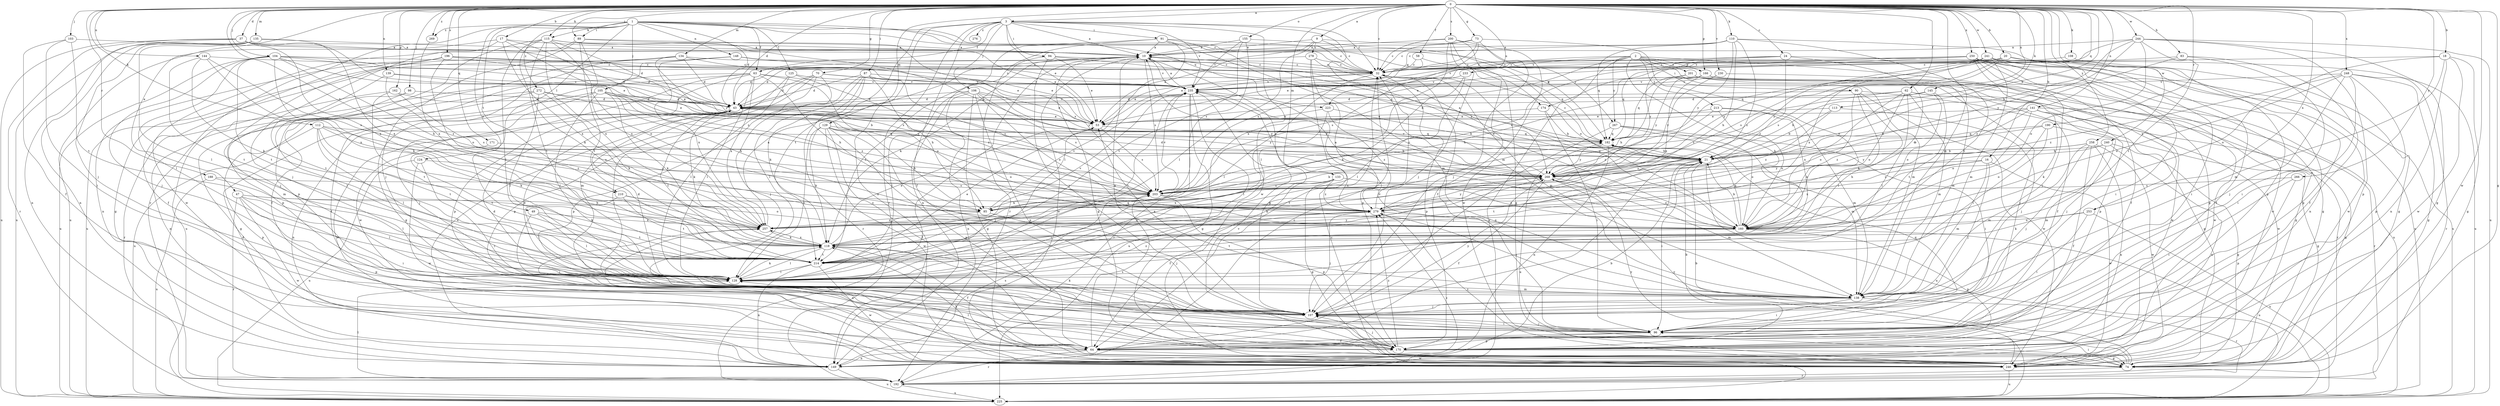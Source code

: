 strict digraph  {
0;
1;
2;
3;
9;
10;
16;
17;
18;
20;
21;
24;
32;
37;
43;
47;
49;
53;
58;
62;
63;
64;
70;
73;
74;
83;
85;
87;
89;
90;
91;
94;
96;
98;
103;
104;
105;
106;
107;
108;
110;
112;
113;
115;
118;
124;
125;
128;
129;
133;
134;
135;
138;
139;
141;
144;
145;
148;
149;
155;
160;
162;
166;
170;
171;
174;
182;
188;
190;
192;
196;
200;
201;
203;
210;
213;
214;
223;
225;
230;
233;
235;
240;
241;
244;
246;
248;
250;
253;
257;
258;
266;
267;
268;
269;
272;
276;
278;
279;
0 -> 3  [label=a];
0 -> 9  [label=a];
0 -> 16  [label=b];
0 -> 17  [label=b];
0 -> 18  [label=b];
0 -> 20  [label=b];
0 -> 21  [label=b];
0 -> 24  [label=c];
0 -> 32  [label=c];
0 -> 37  [label=d];
0 -> 43  [label=d];
0 -> 47  [label=e];
0 -> 58  [label=f];
0 -> 62  [label=f];
0 -> 70  [label=g];
0 -> 73  [label=g];
0 -> 74  [label=g];
0 -> 83  [label=h];
0 -> 87  [label=i];
0 -> 89  [label=i];
0 -> 98  [label=j];
0 -> 103  [label=j];
0 -> 104  [label=j];
0 -> 108  [label=k];
0 -> 110  [label=k];
0 -> 112  [label=k];
0 -> 113  [label=k];
0 -> 115  [label=k];
0 -> 129  [label=m];
0 -> 133  [label=m];
0 -> 134  [label=m];
0 -> 135  [label=m];
0 -> 138  [label=m];
0 -> 139  [label=n];
0 -> 141  [label=n];
0 -> 144  [label=n];
0 -> 145  [label=n];
0 -> 155  [label=o];
0 -> 162  [label=p];
0 -> 166  [label=p];
0 -> 171  [label=q];
0 -> 174  [label=q];
0 -> 188  [label=r];
0 -> 190  [label=r];
0 -> 196  [label=s];
0 -> 200  [label=s];
0 -> 210  [label=t];
0 -> 223  [label=u];
0 -> 230  [label=v];
0 -> 240  [label=w];
0 -> 241  [label=w];
0 -> 244  [label=w];
0 -> 246  [label=w];
0 -> 248  [label=x];
0 -> 250  [label=x];
0 -> 253  [label=x];
0 -> 258  [label=y];
0 -> 266  [label=y];
0 -> 269  [label=z];
1 -> 32  [label=c];
1 -> 43  [label=d];
1 -> 49  [label=e];
1 -> 63  [label=f];
1 -> 89  [label=i];
1 -> 105  [label=j];
1 -> 115  [label=k];
1 -> 124  [label=l];
1 -> 125  [label=l];
1 -> 148  [label=n];
1 -> 174  [label=q];
1 -> 182  [label=q];
1 -> 192  [label=r];
1 -> 210  [label=t];
1 -> 223  [label=u];
1 -> 269  [label=z];
1 -> 272  [label=z];
2 -> 53  [label=e];
2 -> 90  [label=i];
2 -> 118  [label=k];
2 -> 138  [label=m];
2 -> 166  [label=p];
2 -> 192  [label=r];
2 -> 201  [label=s];
2 -> 203  [label=s];
2 -> 213  [label=t];
2 -> 233  [label=v];
2 -> 253  [label=x];
2 -> 267  [label=y];
3 -> 10  [label=a];
3 -> 32  [label=c];
3 -> 53  [label=e];
3 -> 63  [label=f];
3 -> 64  [label=f];
3 -> 91  [label=i];
3 -> 94  [label=i];
3 -> 106  [label=j];
3 -> 138  [label=m];
3 -> 149  [label=n];
3 -> 192  [label=r];
3 -> 214  [label=t];
3 -> 235  [label=v];
3 -> 246  [label=w];
3 -> 276  [label=z];
9 -> 10  [label=a];
9 -> 32  [label=c];
9 -> 53  [label=e];
9 -> 128  [label=l];
9 -> 267  [label=y];
9 -> 278  [label=z];
10 -> 32  [label=c];
10 -> 43  [label=d];
10 -> 74  [label=g];
10 -> 118  [label=k];
10 -> 128  [label=l];
10 -> 203  [label=s];
10 -> 235  [label=v];
10 -> 246  [label=w];
10 -> 279  [label=z];
16 -> 107  [label=j];
16 -> 138  [label=m];
16 -> 203  [label=s];
16 -> 246  [label=w];
16 -> 257  [label=x];
16 -> 268  [label=y];
17 -> 10  [label=a];
17 -> 107  [label=j];
17 -> 203  [label=s];
17 -> 225  [label=u];
17 -> 257  [label=x];
17 -> 279  [label=z];
18 -> 32  [label=c];
18 -> 74  [label=g];
18 -> 138  [label=m];
18 -> 149  [label=n];
18 -> 160  [label=o];
18 -> 246  [label=w];
20 -> 32  [label=c];
20 -> 64  [label=f];
20 -> 96  [label=i];
20 -> 170  [label=p];
20 -> 182  [label=q];
20 -> 203  [label=s];
20 -> 235  [label=v];
20 -> 246  [label=w];
20 -> 268  [label=y];
21 -> 10  [label=a];
21 -> 43  [label=d];
21 -> 96  [label=i];
21 -> 107  [label=j];
21 -> 214  [label=t];
21 -> 225  [label=u];
21 -> 268  [label=y];
24 -> 32  [label=c];
24 -> 53  [label=e];
24 -> 160  [label=o];
24 -> 182  [label=q];
24 -> 225  [label=u];
24 -> 279  [label=z];
32 -> 10  [label=a];
32 -> 53  [label=e];
32 -> 96  [label=i];
32 -> 128  [label=l];
32 -> 138  [label=m];
32 -> 160  [label=o];
32 -> 170  [label=p];
32 -> 235  [label=v];
37 -> 10  [label=a];
37 -> 43  [label=d];
37 -> 53  [label=e];
37 -> 149  [label=n];
37 -> 192  [label=r];
37 -> 225  [label=u];
37 -> 257  [label=x];
43 -> 53  [label=e];
43 -> 118  [label=k];
43 -> 149  [label=n];
43 -> 214  [label=t];
43 -> 235  [label=v];
43 -> 246  [label=w];
43 -> 268  [label=y];
47 -> 85  [label=h];
47 -> 96  [label=i];
47 -> 118  [label=k];
47 -> 128  [label=l];
47 -> 170  [label=p];
47 -> 192  [label=r];
47 -> 246  [label=w];
49 -> 96  [label=i];
49 -> 128  [label=l];
49 -> 214  [label=t];
49 -> 257  [label=x];
53 -> 182  [label=q];
53 -> 203  [label=s];
58 -> 32  [label=c];
58 -> 53  [label=e];
58 -> 182  [label=q];
62 -> 43  [label=d];
62 -> 128  [label=l];
62 -> 138  [label=m];
62 -> 160  [label=o];
62 -> 192  [label=r];
62 -> 203  [label=s];
62 -> 246  [label=w];
62 -> 257  [label=x];
63 -> 64  [label=f];
63 -> 74  [label=g];
63 -> 85  [label=h];
63 -> 128  [label=l];
63 -> 160  [label=o];
63 -> 170  [label=p];
63 -> 235  [label=v];
63 -> 246  [label=w];
63 -> 257  [label=x];
64 -> 128  [label=l];
64 -> 149  [label=n];
64 -> 192  [label=r];
64 -> 203  [label=s];
64 -> 246  [label=w];
70 -> 43  [label=d];
70 -> 96  [label=i];
70 -> 107  [label=j];
70 -> 149  [label=n];
70 -> 170  [label=p];
70 -> 203  [label=s];
70 -> 235  [label=v];
73 -> 10  [label=a];
73 -> 32  [label=c];
73 -> 107  [label=j];
73 -> 160  [label=o];
73 -> 203  [label=s];
73 -> 257  [label=x];
74 -> 21  [label=b];
74 -> 96  [label=i];
74 -> 118  [label=k];
74 -> 192  [label=r];
74 -> 235  [label=v];
74 -> 257  [label=x];
74 -> 268  [label=y];
83 -> 32  [label=c];
83 -> 64  [label=f];
83 -> 96  [label=i];
83 -> 279  [label=z];
85 -> 107  [label=j];
85 -> 235  [label=v];
85 -> 257  [label=x];
87 -> 43  [label=d];
87 -> 85  [label=h];
87 -> 118  [label=k];
87 -> 128  [label=l];
87 -> 170  [label=p];
87 -> 192  [label=r];
87 -> 235  [label=v];
87 -> 268  [label=y];
89 -> 10  [label=a];
89 -> 107  [label=j];
89 -> 203  [label=s];
89 -> 214  [label=t];
89 -> 246  [label=w];
89 -> 257  [label=x];
90 -> 43  [label=d];
90 -> 74  [label=g];
90 -> 118  [label=k];
90 -> 128  [label=l];
90 -> 160  [label=o];
90 -> 246  [label=w];
91 -> 10  [label=a];
91 -> 32  [label=c];
91 -> 128  [label=l];
91 -> 138  [label=m];
91 -> 149  [label=n];
91 -> 160  [label=o];
91 -> 192  [label=r];
94 -> 21  [label=b];
94 -> 32  [label=c];
94 -> 53  [label=e];
94 -> 107  [label=j];
94 -> 214  [label=t];
96 -> 64  [label=f];
96 -> 107  [label=j];
96 -> 118  [label=k];
96 -> 170  [label=p];
96 -> 182  [label=q];
98 -> 43  [label=d];
98 -> 128  [label=l];
98 -> 138  [label=m];
103 -> 10  [label=a];
103 -> 64  [label=f];
103 -> 96  [label=i];
103 -> 214  [label=t];
104 -> 32  [label=c];
104 -> 43  [label=d];
104 -> 53  [label=e];
104 -> 85  [label=h];
104 -> 107  [label=j];
104 -> 118  [label=k];
104 -> 128  [label=l];
104 -> 214  [label=t];
104 -> 225  [label=u];
104 -> 235  [label=v];
105 -> 21  [label=b];
105 -> 43  [label=d];
105 -> 53  [label=e];
105 -> 85  [label=h];
105 -> 107  [label=j];
105 -> 118  [label=k];
105 -> 128  [label=l];
105 -> 225  [label=u];
105 -> 279  [label=z];
106 -> 43  [label=d];
106 -> 53  [label=e];
106 -> 74  [label=g];
106 -> 128  [label=l];
106 -> 149  [label=n];
106 -> 160  [label=o];
106 -> 170  [label=p];
106 -> 203  [label=s];
106 -> 268  [label=y];
107 -> 10  [label=a];
107 -> 43  [label=d];
107 -> 96  [label=i];
107 -> 118  [label=k];
107 -> 268  [label=y];
108 -> 32  [label=c];
108 -> 74  [label=g];
110 -> 10  [label=a];
110 -> 32  [label=c];
110 -> 85  [label=h];
110 -> 170  [label=p];
110 -> 182  [label=q];
110 -> 214  [label=t];
110 -> 268  [label=y];
110 -> 279  [label=z];
112 -> 118  [label=k];
112 -> 128  [label=l];
112 -> 170  [label=p];
112 -> 182  [label=q];
112 -> 203  [label=s];
112 -> 214  [label=t];
112 -> 279  [label=z];
113 -> 21  [label=b];
113 -> 53  [label=e];
113 -> 107  [label=j];
113 -> 279  [label=z];
115 -> 10  [label=a];
115 -> 21  [label=b];
115 -> 53  [label=e];
115 -> 118  [label=k];
115 -> 128  [label=l];
115 -> 160  [label=o];
115 -> 170  [label=p];
115 -> 214  [label=t];
115 -> 257  [label=x];
115 -> 268  [label=y];
118 -> 53  [label=e];
118 -> 64  [label=f];
118 -> 128  [label=l];
118 -> 214  [label=t];
118 -> 235  [label=v];
118 -> 257  [label=x];
124 -> 96  [label=i];
124 -> 225  [label=u];
124 -> 246  [label=w];
124 -> 268  [label=y];
125 -> 128  [label=l];
125 -> 138  [label=m];
125 -> 235  [label=v];
125 -> 279  [label=z];
128 -> 43  [label=d];
128 -> 118  [label=k];
128 -> 138  [label=m];
128 -> 279  [label=z];
129 -> 64  [label=f];
129 -> 85  [label=h];
129 -> 107  [label=j];
129 -> 118  [label=k];
129 -> 128  [label=l];
129 -> 160  [label=o];
129 -> 170  [label=p];
129 -> 182  [label=q];
129 -> 246  [label=w];
133 -> 64  [label=f];
133 -> 74  [label=g];
133 -> 160  [label=o];
133 -> 203  [label=s];
133 -> 257  [label=x];
133 -> 279  [label=z];
134 -> 32  [label=c];
134 -> 43  [label=d];
134 -> 53  [label=e];
134 -> 74  [label=g];
134 -> 170  [label=p];
134 -> 203  [label=s];
134 -> 225  [label=u];
135 -> 10  [label=a];
135 -> 107  [label=j];
135 -> 128  [label=l];
135 -> 149  [label=n];
135 -> 225  [label=u];
135 -> 257  [label=x];
138 -> 43  [label=d];
138 -> 53  [label=e];
138 -> 96  [label=i];
138 -> 107  [label=j];
138 -> 192  [label=r];
138 -> 235  [label=v];
138 -> 279  [label=z];
139 -> 53  [label=e];
139 -> 203  [label=s];
139 -> 214  [label=t];
139 -> 235  [label=v];
141 -> 21  [label=b];
141 -> 53  [label=e];
141 -> 74  [label=g];
141 -> 107  [label=j];
141 -> 118  [label=k];
141 -> 160  [label=o];
141 -> 192  [label=r];
141 -> 279  [label=z];
144 -> 32  [label=c];
144 -> 118  [label=k];
144 -> 203  [label=s];
144 -> 214  [label=t];
144 -> 257  [label=x];
145 -> 21  [label=b];
145 -> 43  [label=d];
145 -> 160  [label=o];
145 -> 214  [label=t];
148 -> 32  [label=c];
148 -> 64  [label=f];
148 -> 182  [label=q];
148 -> 225  [label=u];
148 -> 257  [label=x];
149 -> 21  [label=b];
149 -> 32  [label=c];
149 -> 43  [label=d];
149 -> 203  [label=s];
149 -> 225  [label=u];
155 -> 10  [label=a];
155 -> 160  [label=o];
155 -> 203  [label=s];
155 -> 214  [label=t];
155 -> 235  [label=v];
160 -> 10  [label=a];
160 -> 21  [label=b];
160 -> 170  [label=p];
160 -> 182  [label=q];
160 -> 214  [label=t];
160 -> 225  [label=u];
162 -> 43  [label=d];
162 -> 192  [label=r];
162 -> 203  [label=s];
162 -> 214  [label=t];
166 -> 85  [label=h];
166 -> 138  [label=m];
166 -> 170  [label=p];
166 -> 182  [label=q];
166 -> 225  [label=u];
166 -> 235  [label=v];
166 -> 257  [label=x];
166 -> 268  [label=y];
170 -> 21  [label=b];
170 -> 74  [label=g];
170 -> 107  [label=j];
170 -> 279  [label=z];
171 -> 21  [label=b];
171 -> 214  [label=t];
174 -> 21  [label=b];
174 -> 53  [label=e];
174 -> 96  [label=i];
182 -> 21  [label=b];
182 -> 32  [label=c];
182 -> 149  [label=n];
182 -> 225  [label=u];
182 -> 268  [label=y];
188 -> 128  [label=l];
188 -> 203  [label=s];
188 -> 225  [label=u];
190 -> 21  [label=b];
190 -> 74  [label=g];
190 -> 128  [label=l];
190 -> 160  [label=o];
190 -> 182  [label=q];
192 -> 128  [label=l];
192 -> 225  [label=u];
192 -> 279  [label=z];
196 -> 32  [label=c];
196 -> 43  [label=d];
196 -> 53  [label=e];
196 -> 64  [label=f];
196 -> 107  [label=j];
196 -> 149  [label=n];
196 -> 160  [label=o];
200 -> 10  [label=a];
200 -> 32  [label=c];
200 -> 64  [label=f];
200 -> 74  [label=g];
200 -> 107  [label=j];
200 -> 128  [label=l];
200 -> 246  [label=w];
201 -> 64  [label=f];
201 -> 74  [label=g];
201 -> 85  [label=h];
201 -> 96  [label=i];
201 -> 235  [label=v];
201 -> 246  [label=w];
203 -> 21  [label=b];
203 -> 85  [label=h];
203 -> 170  [label=p];
203 -> 235  [label=v];
203 -> 279  [label=z];
210 -> 128  [label=l];
210 -> 160  [label=o];
210 -> 214  [label=t];
210 -> 279  [label=z];
213 -> 53  [label=e];
213 -> 118  [label=k];
213 -> 138  [label=m];
213 -> 160  [label=o];
213 -> 279  [label=z];
214 -> 53  [label=e];
214 -> 128  [label=l];
214 -> 149  [label=n];
214 -> 182  [label=q];
214 -> 246  [label=w];
214 -> 268  [label=y];
223 -> 21  [label=b];
223 -> 53  [label=e];
223 -> 128  [label=l];
223 -> 279  [label=z];
225 -> 32  [label=c];
230 -> 235  [label=v];
230 -> 246  [label=w];
230 -> 268  [label=y];
233 -> 118  [label=k];
233 -> 128  [label=l];
233 -> 235  [label=v];
235 -> 10  [label=a];
235 -> 43  [label=d];
235 -> 74  [label=g];
235 -> 107  [label=j];
235 -> 128  [label=l];
235 -> 192  [label=r];
235 -> 225  [label=u];
240 -> 21  [label=b];
240 -> 74  [label=g];
240 -> 85  [label=h];
240 -> 138  [label=m];
240 -> 149  [label=n];
241 -> 32  [label=c];
241 -> 96  [label=i];
241 -> 138  [label=m];
241 -> 149  [label=n];
241 -> 203  [label=s];
241 -> 225  [label=u];
241 -> 257  [label=x];
241 -> 268  [label=y];
244 -> 10  [label=a];
244 -> 21  [label=b];
244 -> 74  [label=g];
244 -> 160  [label=o];
244 -> 170  [label=p];
244 -> 214  [label=t];
244 -> 225  [label=u];
244 -> 235  [label=v];
244 -> 268  [label=y];
246 -> 225  [label=u];
246 -> 268  [label=y];
246 -> 279  [label=z];
248 -> 74  [label=g];
248 -> 96  [label=i];
248 -> 107  [label=j];
248 -> 160  [label=o];
248 -> 170  [label=p];
248 -> 192  [label=r];
248 -> 235  [label=v];
248 -> 279  [label=z];
250 -> 32  [label=c];
250 -> 64  [label=f];
250 -> 74  [label=g];
250 -> 107  [label=j];
250 -> 170  [label=p];
250 -> 203  [label=s];
250 -> 225  [label=u];
250 -> 246  [label=w];
250 -> 268  [label=y];
253 -> 96  [label=i];
253 -> 118  [label=k];
253 -> 160  [label=o];
253 -> 225  [label=u];
257 -> 10  [label=a];
257 -> 107  [label=j];
257 -> 118  [label=k];
258 -> 21  [label=b];
258 -> 64  [label=f];
258 -> 107  [label=j];
258 -> 138  [label=m];
258 -> 149  [label=n];
258 -> 246  [label=w];
258 -> 268  [label=y];
266 -> 96  [label=i];
266 -> 170  [label=p];
266 -> 203  [label=s];
267 -> 96  [label=i];
267 -> 107  [label=j];
267 -> 138  [label=m];
267 -> 160  [label=o];
267 -> 182  [label=q];
268 -> 43  [label=d];
268 -> 64  [label=f];
268 -> 118  [label=k];
268 -> 138  [label=m];
268 -> 160  [label=o];
268 -> 203  [label=s];
268 -> 235  [label=v];
269 -> 257  [label=x];
272 -> 43  [label=d];
272 -> 74  [label=g];
272 -> 118  [label=k];
272 -> 128  [label=l];
272 -> 149  [label=n];
272 -> 268  [label=y];
278 -> 32  [label=c];
278 -> 43  [label=d];
278 -> 64  [label=f];
278 -> 170  [label=p];
278 -> 268  [label=y];
279 -> 32  [label=c];
279 -> 107  [label=j];
279 -> 160  [label=o];
279 -> 214  [label=t];
279 -> 257  [label=x];
279 -> 268  [label=y];
}
